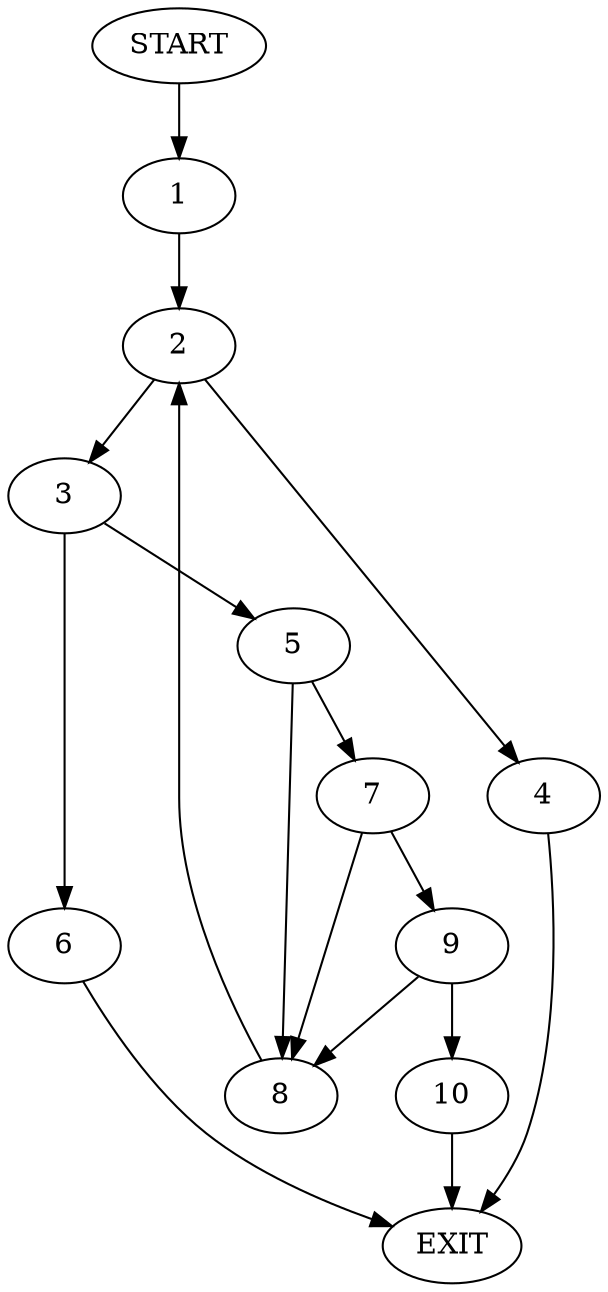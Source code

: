 digraph {
0 [label="START"]
11 [label="EXIT"]
0 -> 1
1 -> 2
2 -> 3
2 -> 4
4 -> 11
3 -> 5
3 -> 6
6 -> 11
5 -> 7
5 -> 8
8 -> 2
7 -> 8
7 -> 9
9 -> 8
9 -> 10
10 -> 11
}

